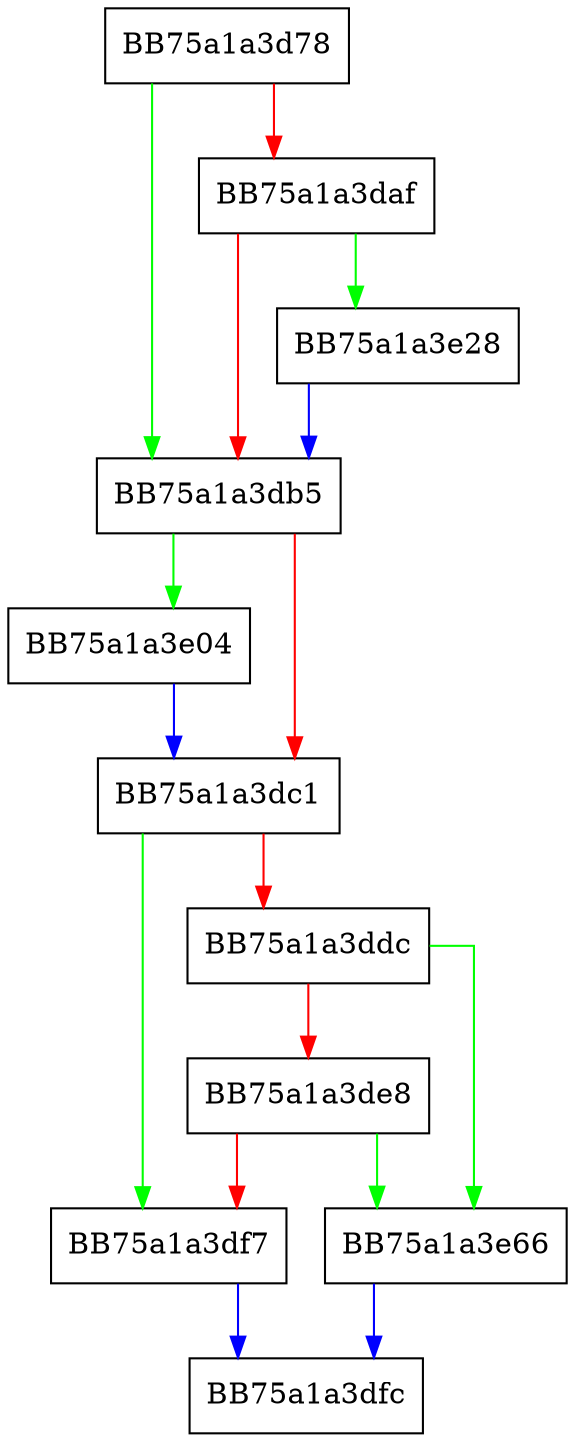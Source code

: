 digraph MpAggregateAttributeExInternal {
  node [shape="box"];
  graph [splines=ortho];
  BB75a1a3d78 -> BB75a1a3db5 [color="green"];
  BB75a1a3d78 -> BB75a1a3daf [color="red"];
  BB75a1a3daf -> BB75a1a3e28 [color="green"];
  BB75a1a3daf -> BB75a1a3db5 [color="red"];
  BB75a1a3db5 -> BB75a1a3e04 [color="green"];
  BB75a1a3db5 -> BB75a1a3dc1 [color="red"];
  BB75a1a3dc1 -> BB75a1a3df7 [color="green"];
  BB75a1a3dc1 -> BB75a1a3ddc [color="red"];
  BB75a1a3ddc -> BB75a1a3e66 [color="green"];
  BB75a1a3ddc -> BB75a1a3de8 [color="red"];
  BB75a1a3de8 -> BB75a1a3e66 [color="green"];
  BB75a1a3de8 -> BB75a1a3df7 [color="red"];
  BB75a1a3df7 -> BB75a1a3dfc [color="blue"];
  BB75a1a3e04 -> BB75a1a3dc1 [color="blue"];
  BB75a1a3e28 -> BB75a1a3db5 [color="blue"];
  BB75a1a3e66 -> BB75a1a3dfc [color="blue"];
}
